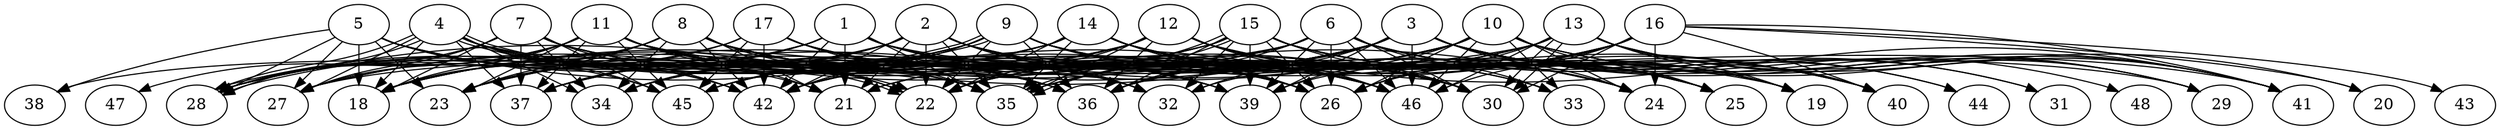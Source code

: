 // DAG (tier=3-complex, mode=data, n=48, ccr=0.534, fat=0.849, density=0.745, regular=0.393, jump=0.266, mindata=4194304, maxdata=33554432)
// DAG automatically generated by daggen at Sun Aug 24 16:33:35 2025
// /home/ermia/Project/Environments/daggen/bin/daggen --dot --ccr 0.534 --fat 0.849 --regular 0.393 --density 0.745 --jump 0.266 --mindata 4194304 --maxdata 33554432 -n 48 
digraph G {
  1 [size="12346739130809307889664", alpha="0.07", expect_size="6173369565404653944832"]
  1 -> 18 [size ="4273576689532928"]
  1 -> 21 [size ="4273576689532928"]
  1 -> 23 [size ="4273576689532928"]
  1 -> 26 [size ="4273576689532928"]
  1 -> 28 [size ="4273576689532928"]
  1 -> 29 [size ="4273576689532928"]
  1 -> 30 [size ="4273576689532928"]
  1 -> 32 [size ="4273576689532928"]
  1 -> 35 [size ="4273576689532928"]
  1 -> 37 [size ="4273576689532928"]
  1 -> 42 [size ="4273576689532928"]
  1 -> 46 [size ="4273576689532928"]
  2 [size="368573734360325824", alpha="0.10", expect_size="184286867180162912"]
  2 -> 21 [size ="6795011731488768"]
  2 -> 22 [size ="6795011731488768"]
  2 -> 23 [size ="6795011731488768"]
  2 -> 24 [size ="6795011731488768"]
  2 -> 26 [size ="6795011731488768"]
  2 -> 28 [size ="6795011731488768"]
  2 -> 30 [size ="6795011731488768"]
  2 -> 32 [size ="6795011731488768"]
  2 -> 34 [size ="6795011731488768"]
  2 -> 35 [size ="6795011731488768"]
  2 -> 37 [size ="6795011731488768"]
  2 -> 39 [size ="6795011731488768"]
  2 -> 42 [size ="6795011731488768"]
  2 -> 46 [size ="6795011731488768"]
  3 [size="48219607217840952", alpha="0.07", expect_size="24109803608920476"]
  3 -> 18 [size ="1447051288117248"]
  3 -> 19 [size ="1447051288117248"]
  3 -> 21 [size ="1447051288117248"]
  3 -> 22 [size ="1447051288117248"]
  3 -> 24 [size ="1447051288117248"]
  3 -> 25 [size ="1447051288117248"]
  3 -> 28 [size ="1447051288117248"]
  3 -> 29 [size ="1447051288117248"]
  3 -> 31 [size ="1447051288117248"]
  3 -> 32 [size ="1447051288117248"]
  3 -> 34 [size ="1447051288117248"]
  3 -> 35 [size ="1447051288117248"]
  3 -> 36 [size ="1447051288117248"]
  3 -> 39 [size ="1447051288117248"]
  3 -> 41 [size ="1447051288117248"]
  3 -> 42 [size ="1447051288117248"]
  3 -> 44 [size ="1447051288117248"]
  3 -> 45 [size ="1447051288117248"]
  3 -> 46 [size ="1447051288117248"]
  3 -> 48 [size ="1447051288117248"]
  4 [size="4430311733050684416", alpha="0.18", expect_size="2215155866525342208"]
  4 -> 18 [size ="3159089676812288"]
  4 -> 19 [size ="3159089676812288"]
  4 -> 22 [size ="3159089676812288"]
  4 -> 22 [size ="3159089676812288"]
  4 -> 27 [size ="3159089676812288"]
  4 -> 28 [size ="3159089676812288"]
  4 -> 28 [size ="3159089676812288"]
  4 -> 34 [size ="3159089676812288"]
  4 -> 36 [size ="3159089676812288"]
  4 -> 37 [size ="3159089676812288"]
  4 -> 39 [size ="3159089676812288"]
  4 -> 42 [size ="3159089676812288"]
  4 -> 45 [size ="3159089676812288"]
  5 [size="75902757392876752", alpha="0.02", expect_size="37951378696438376"]
  5 -> 18 [size ="8796786667814912"]
  5 -> 21 [size ="8796786667814912"]
  5 -> 23 [size ="8796786667814912"]
  5 -> 27 [size ="8796786667814912"]
  5 -> 28 [size ="8796786667814912"]
  5 -> 35 [size ="8796786667814912"]
  5 -> 36 [size ="8796786667814912"]
  5 -> 38 [size ="8796786667814912"]
  5 -> 42 [size ="8796786667814912"]
  5 -> 45 [size ="8796786667814912"]
  5 -> 46 [size ="8796786667814912"]
  6 [size="7307013162490163200", alpha="0.03", expect_size="3653506581245081600"]
  6 -> 18 [size ="2826788501716992"]
  6 -> 19 [size ="2826788501716992"]
  6 -> 21 [size ="2826788501716992"]
  6 -> 25 [size ="2826788501716992"]
  6 -> 26 [size ="2826788501716992"]
  6 -> 30 [size ="2826788501716992"]
  6 -> 31 [size ="2826788501716992"]
  6 -> 33 [size ="2826788501716992"]
  6 -> 36 [size ="2826788501716992"]
  6 -> 37 [size ="2826788501716992"]
  6 -> 38 [size ="2826788501716992"]
  6 -> 39 [size ="2826788501716992"]
  6 -> 42 [size ="2826788501716992"]
  6 -> 44 [size ="2826788501716992"]
  6 -> 46 [size ="2826788501716992"]
  7 [size="5191031237941443690496", alpha="0.02", expect_size="2595515618970721845248"]
  7 -> 18 [size ="2398422824910848"]
  7 -> 26 [size ="2398422824910848"]
  7 -> 27 [size ="2398422824910848"]
  7 -> 28 [size ="2398422824910848"]
  7 -> 34 [size ="2398422824910848"]
  7 -> 35 [size ="2398422824910848"]
  7 -> 36 [size ="2398422824910848"]
  7 -> 37 [size ="2398422824910848"]
  7 -> 39 [size ="2398422824910848"]
  7 -> 42 [size ="2398422824910848"]
  7 -> 45 [size ="2398422824910848"]
  8 [size="9055630383887896576", alpha="0.08", expect_size="4527815191943948288"]
  8 -> 18 [size ="5636290959638528"]
  8 -> 21 [size ="5636290959638528"]
  8 -> 22 [size ="5636290959638528"]
  8 -> 23 [size ="5636290959638528"]
  8 -> 26 [size ="5636290959638528"]
  8 -> 28 [size ="5636290959638528"]
  8 -> 30 [size ="5636290959638528"]
  8 -> 34 [size ="5636290959638528"]
  8 -> 36 [size ="5636290959638528"]
  8 -> 42 [size ="5636290959638528"]
  8 -> 46 [size ="5636290959638528"]
  9 [size="15707585073875079135232", alpha="0.11", expect_size="7853792536937539567616"]
  9 -> 22 [size ="5017602665480192"]
  9 -> 23 [size ="5017602665480192"]
  9 -> 25 [size ="5017602665480192"]
  9 -> 26 [size ="5017602665480192"]
  9 -> 28 [size ="5017602665480192"]
  9 -> 28 [size ="5017602665480192"]
  9 -> 30 [size ="5017602665480192"]
  9 -> 33 [size ="5017602665480192"]
  9 -> 34 [size ="5017602665480192"]
  9 -> 36 [size ="5017602665480192"]
  9 -> 37 [size ="5017602665480192"]
  9 -> 40 [size ="5017602665480192"]
  9 -> 42 [size ="5017602665480192"]
  9 -> 46 [size ="5017602665480192"]
  10 [size="15530852454704904192", alpha="0.04", expect_size="7765426227352452096"]
  10 -> 20 [size ="7107951772827648"]
  10 -> 22 [size ="7107951772827648"]
  10 -> 23 [size ="7107951772827648"]
  10 -> 24 [size ="7107951772827648"]
  10 -> 25 [size ="7107951772827648"]
  10 -> 26 [size ="7107951772827648"]
  10 -> 29 [size ="7107951772827648"]
  10 -> 33 [size ="7107951772827648"]
  10 -> 36 [size ="7107951772827648"]
  10 -> 37 [size ="7107951772827648"]
  10 -> 39 [size ="7107951772827648"]
  10 -> 41 [size ="7107951772827648"]
  10 -> 45 [size ="7107951772827648"]
  10 -> 46 [size ="7107951772827648"]
  11 [size="340756397741167345664", alpha="0.13", expect_size="170378198870583672832"]
  11 -> 18 [size ="390288719740928"]
  11 -> 21 [size ="390288719740928"]
  11 -> 22 [size ="390288719740928"]
  11 -> 23 [size ="390288719740928"]
  11 -> 24 [size ="390288719740928"]
  11 -> 27 [size ="390288719740928"]
  11 -> 28 [size ="390288719740928"]
  11 -> 30 [size ="390288719740928"]
  11 -> 32 [size ="390288719740928"]
  11 -> 35 [size ="390288719740928"]
  11 -> 37 [size ="390288719740928"]
  11 -> 41 [size ="390288719740928"]
  11 -> 45 [size ="390288719740928"]
  11 -> 46 [size ="390288719740928"]
  11 -> 47 [size ="390288719740928"]
  12 [size="13456938672556226", alpha="0.02", expect_size="6728469336278113"]
  12 -> 19 [size ="423703967956992"]
  12 -> 22 [size ="423703967956992"]
  12 -> 23 [size ="423703967956992"]
  12 -> 24 [size ="423703967956992"]
  12 -> 25 [size ="423703967956992"]
  12 -> 27 [size ="423703967956992"]
  12 -> 30 [size ="423703967956992"]
  12 -> 35 [size ="423703967956992"]
  12 -> 36 [size ="423703967956992"]
  12 -> 41 [size ="423703967956992"]
  12 -> 42 [size ="423703967956992"]
  12 -> 45 [size ="423703967956992"]
  12 -> 46 [size ="423703967956992"]
  13 [size="4896538483639596351488", alpha="0.19", expect_size="2448269241819798175744"]
  13 -> 19 [size ="2306832714432512"]
  13 -> 22 [size ="2306832714432512"]
  13 -> 26 [size ="2306832714432512"]
  13 -> 27 [size ="2306832714432512"]
  13 -> 29 [size ="2306832714432512"]
  13 -> 30 [size ="2306832714432512"]
  13 -> 30 [size ="2306832714432512"]
  13 -> 35 [size ="2306832714432512"]
  13 -> 36 [size ="2306832714432512"]
  13 -> 40 [size ="2306832714432512"]
  13 -> 41 [size ="2306832714432512"]
  13 -> 46 [size ="2306832714432512"]
  14 [size="28999187337611776", alpha="0.14", expect_size="14499593668805888"]
  14 -> 18 [size ="1221283647848448"]
  14 -> 22 [size ="1221283647848448"]
  14 -> 24 [size ="1221283647848448"]
  14 -> 25 [size ="1221283647848448"]
  14 -> 26 [size ="1221283647848448"]
  14 -> 27 [size ="1221283647848448"]
  14 -> 30 [size ="1221283647848448"]
  14 -> 33 [size ="1221283647848448"]
  14 -> 34 [size ="1221283647848448"]
  14 -> 35 [size ="1221283647848448"]
  14 -> 37 [size ="1221283647848448"]
  14 -> 40 [size ="1221283647848448"]
  14 -> 45 [size ="1221283647848448"]
  14 -> 46 [size ="1221283647848448"]
  15 [size="8832402734334157", alpha="0.17", expect_size="4416201367167078"]
  15 -> 18 [size ="363969697021952"]
  15 -> 19 [size ="363969697021952"]
  15 -> 24 [size ="363969697021952"]
  15 -> 25 [size ="363969697021952"]
  15 -> 26 [size ="363969697021952"]
  15 -> 30 [size ="363969697021952"]
  15 -> 32 [size ="363969697021952"]
  15 -> 34 [size ="363969697021952"]
  15 -> 35 [size ="363969697021952"]
  15 -> 35 [size ="363969697021952"]
  15 -> 36 [size ="363969697021952"]
  15 -> 39 [size ="363969697021952"]
  15 -> 40 [size ="363969697021952"]
  15 -> 42 [size ="363969697021952"]
  15 -> 45 [size ="363969697021952"]
  16 [size="223955096868811392", alpha="0.09", expect_size="111977548434405696"]
  16 -> 20 [size ="5245396884389888"]
  16 -> 21 [size ="5245396884389888"]
  16 -> 24 [size ="5245396884389888"]
  16 -> 26 [size ="5245396884389888"]
  16 -> 30 [size ="5245396884389888"]
  16 -> 32 [size ="5245396884389888"]
  16 -> 35 [size ="5245396884389888"]
  16 -> 36 [size ="5245396884389888"]
  16 -> 39 [size ="5245396884389888"]
  16 -> 40 [size ="5245396884389888"]
  16 -> 41 [size ="5245396884389888"]
  16 -> 42 [size ="5245396884389888"]
  16 -> 43 [size ="5245396884389888"]
  16 -> 46 [size ="5245396884389888"]
  17 [size="1869825729099506432", alpha="0.11", expect_size="934912864549753216"]
  17 -> 23 [size ="4513916751183872"]
  17 -> 26 [size ="4513916751183872"]
  17 -> 28 [size ="4513916751183872"]
  17 -> 32 [size ="4513916751183872"]
  17 -> 35 [size ="4513916751183872"]
  17 -> 36 [size ="4513916751183872"]
  17 -> 39 [size ="4513916751183872"]
  17 -> 42 [size ="4513916751183872"]
  17 -> 45 [size ="4513916751183872"]
  18 [size="55063923338153848", alpha="0.15", expect_size="27531961669076924"]
  19 [size="6792555814753914880", alpha="0.18", expect_size="3396277907376957440"]
  20 [size="12760216143227600896", alpha="0.02", expect_size="6380108071613800448"]
  21 [size="1582003238714770176", alpha="0.12", expect_size="791001619357385088"]
  22 [size="42076779731065360", alpha="0.12", expect_size="21038389865532680"]
  23 [size="1727677038881582848", alpha="0.03", expect_size="863838519440791424"]
  24 [size="13485669685725796352", alpha="0.09", expect_size="6742834842862898176"]
  25 [size="14927057788612902912000", alpha="0.07", expect_size="7463528894306451456000"]
  26 [size="10508306592746926080", alpha="0.10", expect_size="5254153296373463040"]
  27 [size="284534995519993216", alpha="0.12", expect_size="142267497759996608"]
  28 [size="51443133416543656", alpha="0.14", expect_size="25721566708271828"]
  29 [size="11585100802616880791552", alpha="0.03", expect_size="5792550401308440395776"]
  30 [size="27717156683463666958336", alpha="0.06", expect_size="13858578341731833479168"]
  31 [size="23081741247387271168000", alpha="0.12", expect_size="11540870623693635584000"]
  32 [size="23616267683528408301568", alpha="0.11", expect_size="11808133841764204150784"]
  33 [size="38716023966793944", alpha="0.05", expect_size="19358011983396972"]
  34 [size="17919567595325882368000", alpha="0.14", expect_size="8959783797662941184000"]
  35 [size="1789032260187991552", alpha="0.16", expect_size="894516130093995776"]
  36 [size="1821060301111013376", alpha="0.04", expect_size="910530150555506688"]
  37 [size="22853382851676946300928", alpha="0.14", expect_size="11426691425838473150464"]
  38 [size="5654547406376673476608", alpha="0.06", expect_size="2827273703188336738304"]
  39 [size="22148598422795436", alpha="0.00", expect_size="11074299211397718"]
  40 [size="161458845115410400", alpha="0.02", expect_size="80729422557705200"]
  41 [size="272470405315427680", alpha="0.15", expect_size="136235202657713840"]
  42 [size="1164109860352010496", alpha="0.16", expect_size="582054930176005248"]
  43 [size="49704928233242152", alpha="0.16", expect_size="24852464116621076"]
  44 [size="23046893374761183739904", alpha="0.13", expect_size="11523446687380591869952"]
  45 [size="26958894477710125432832", alpha="0.07", expect_size="13479447238855062716416"]
  46 [size="38436429187013168", alpha="0.09", expect_size="19218214593506584"]
  47 [size="244586089930924832", alpha="0.06", expect_size="122293044965462416"]
  48 [size="8280414244562242560", alpha="0.09", expect_size="4140207122281121280"]
}